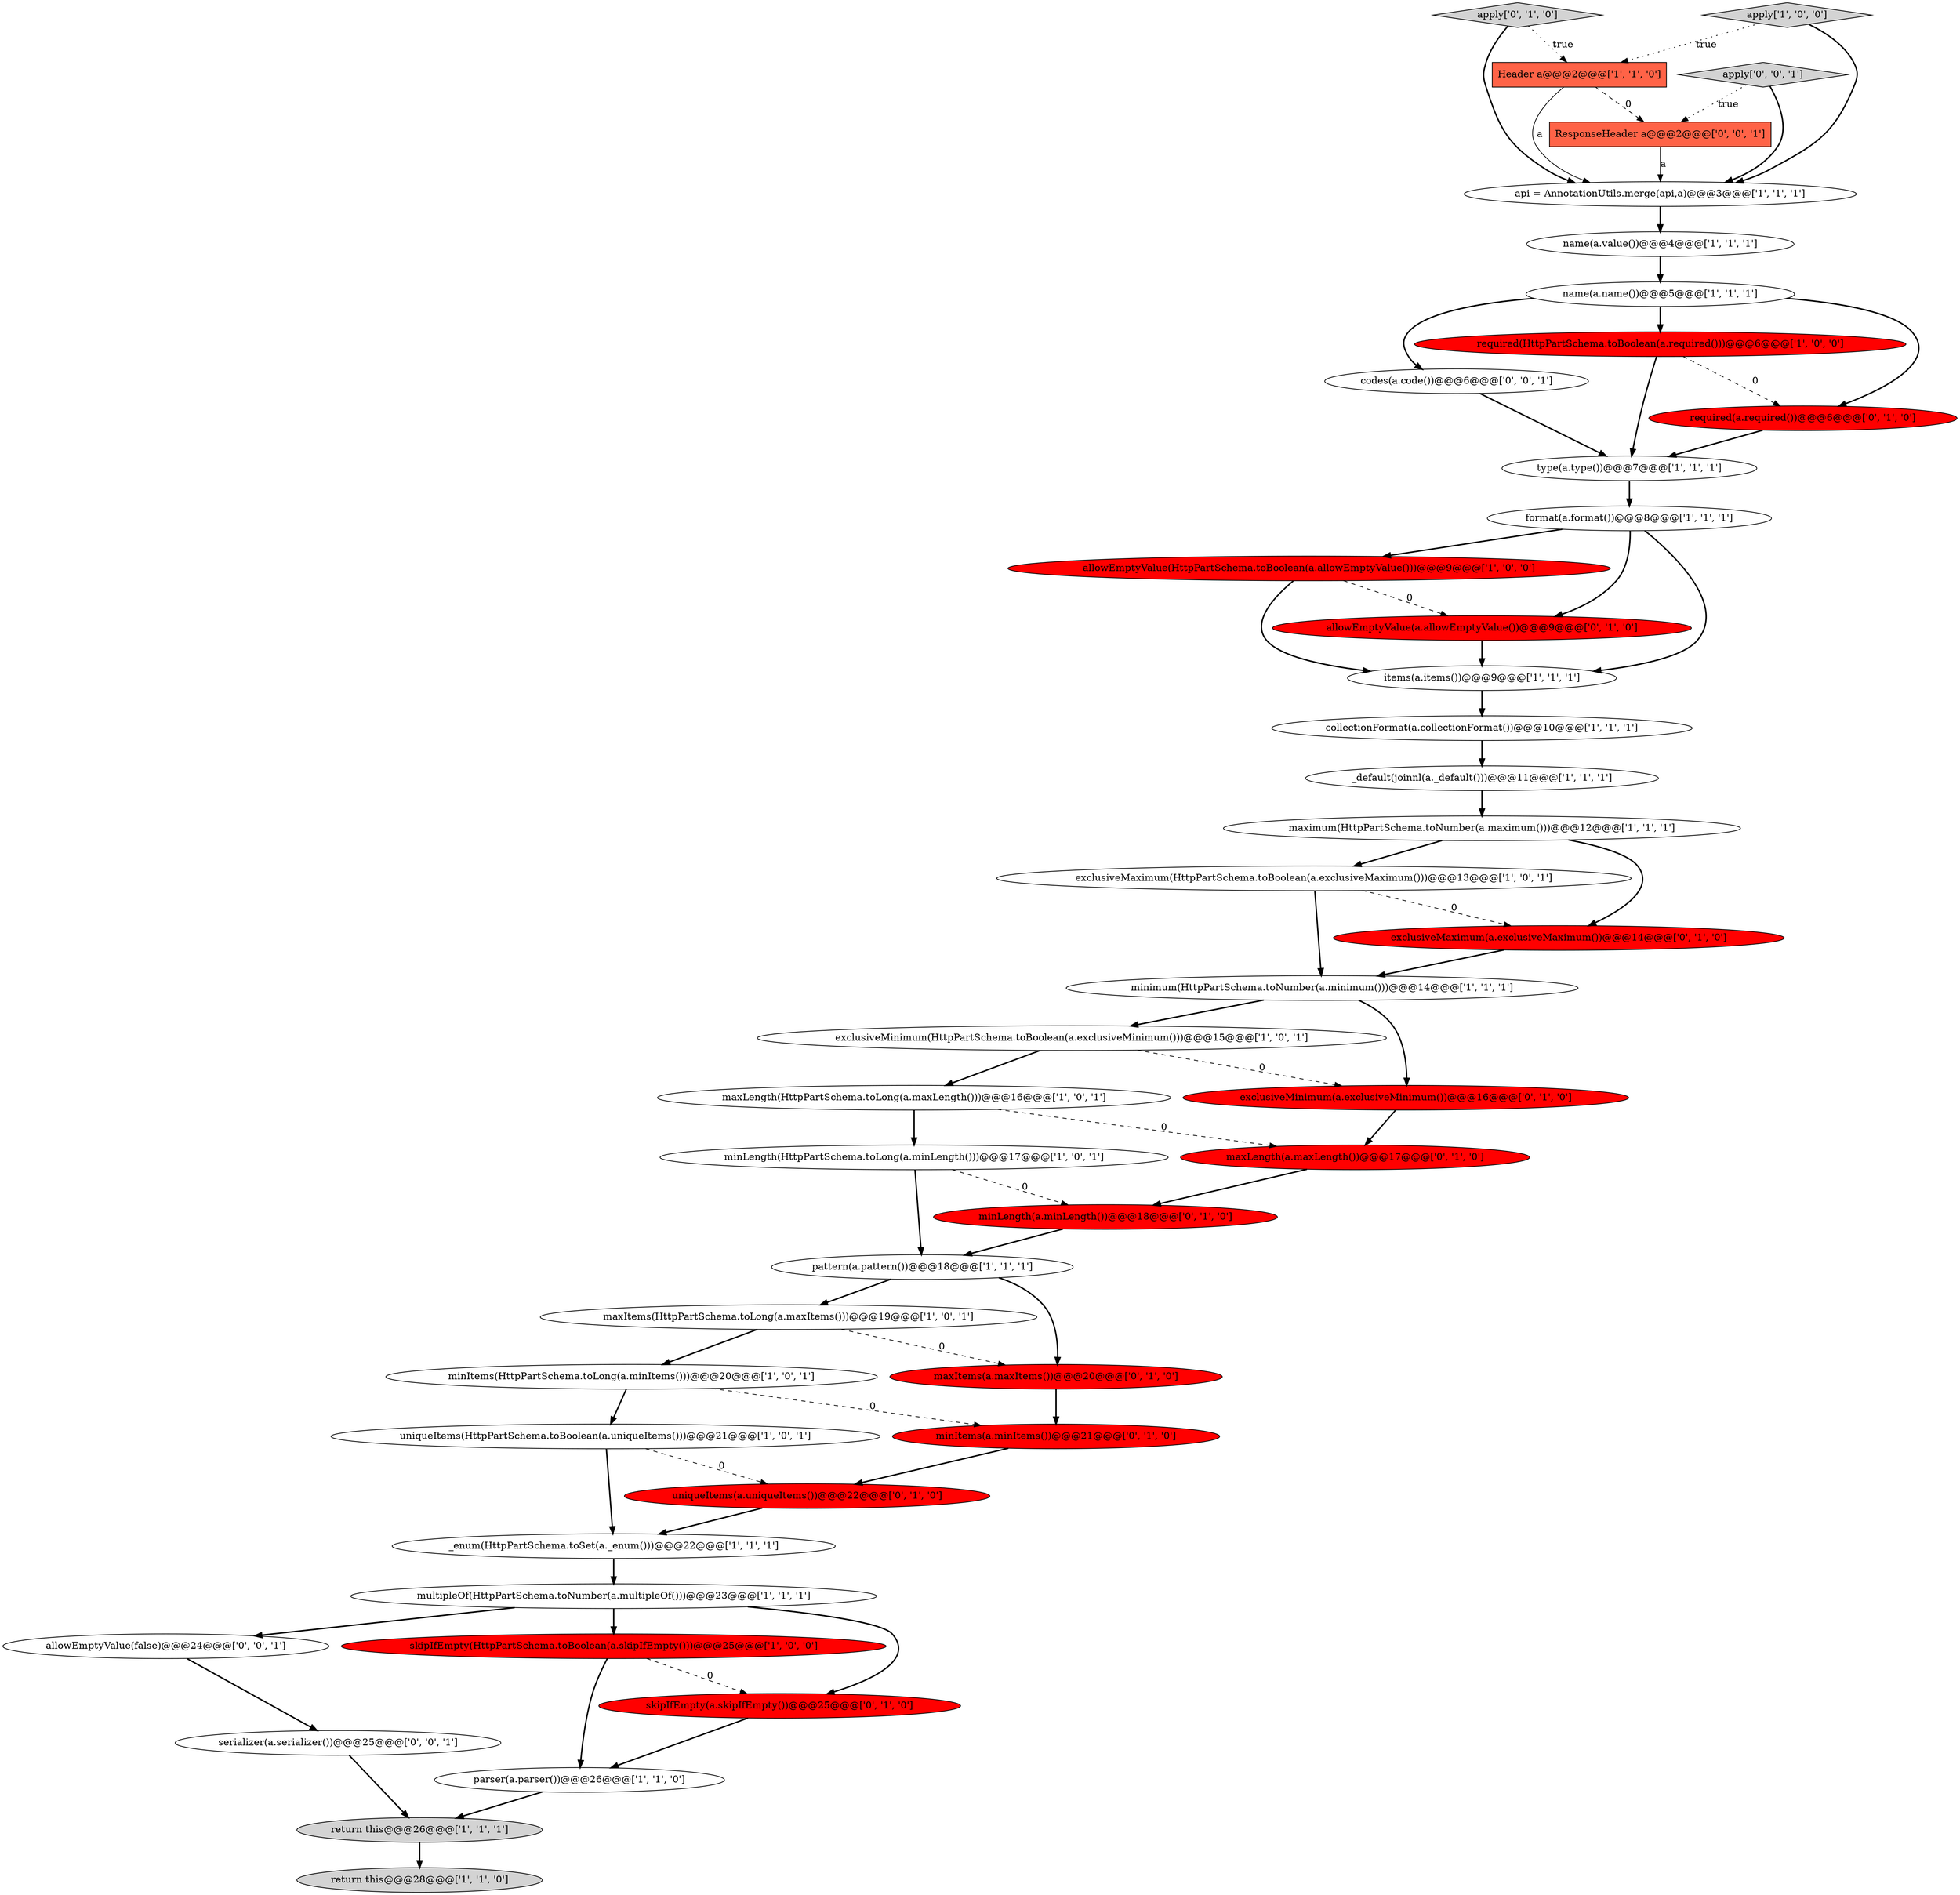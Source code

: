 digraph {
25 [style = filled, label = "minimum(HttpPartSchema.toNumber(a.minimum()))@@@14@@@['1', '1', '1']", fillcolor = white, shape = ellipse image = "AAA0AAABBB1BBB"];
23 [style = filled, label = "skipIfEmpty(HttpPartSchema.toBoolean(a.skipIfEmpty()))@@@25@@@['1', '0', '0']", fillcolor = red, shape = ellipse image = "AAA1AAABBB1BBB"];
38 [style = filled, label = "maxItems(a.maxItems())@@@20@@@['0', '1', '0']", fillcolor = red, shape = ellipse image = "AAA1AAABBB2BBB"];
3 [style = filled, label = "return this@@@26@@@['1', '1', '1']", fillcolor = lightgray, shape = ellipse image = "AAA0AAABBB1BBB"];
10 [style = filled, label = "exclusiveMinimum(HttpPartSchema.toBoolean(a.exclusiveMinimum()))@@@15@@@['1', '0', '1']", fillcolor = white, shape = ellipse image = "AAA0AAABBB1BBB"];
21 [style = filled, label = "items(a.items())@@@9@@@['1', '1', '1']", fillcolor = white, shape = ellipse image = "AAA0AAABBB1BBB"];
30 [style = filled, label = "minLength(a.minLength())@@@18@@@['0', '1', '0']", fillcolor = red, shape = ellipse image = "AAA1AAABBB2BBB"];
13 [style = filled, label = "uniqueItems(HttpPartSchema.toBoolean(a.uniqueItems()))@@@21@@@['1', '0', '1']", fillcolor = white, shape = ellipse image = "AAA0AAABBB1BBB"];
1 [style = filled, label = "exclusiveMaximum(HttpPartSchema.toBoolean(a.exclusiveMaximum()))@@@13@@@['1', '0', '1']", fillcolor = white, shape = ellipse image = "AAA0AAABBB1BBB"];
41 [style = filled, label = "codes(a.code())@@@6@@@['0', '0', '1']", fillcolor = white, shape = ellipse image = "AAA0AAABBB3BBB"];
12 [style = filled, label = "api = AnnotationUtils.merge(api,a)@@@3@@@['1', '1', '1']", fillcolor = white, shape = ellipse image = "AAA0AAABBB1BBB"];
16 [style = filled, label = "maxItems(HttpPartSchema.toLong(a.maxItems()))@@@19@@@['1', '0', '1']", fillcolor = white, shape = ellipse image = "AAA0AAABBB1BBB"];
24 [style = filled, label = "required(HttpPartSchema.toBoolean(a.required()))@@@6@@@['1', '0', '0']", fillcolor = red, shape = ellipse image = "AAA1AAABBB1BBB"];
29 [style = filled, label = "apply['0', '1', '0']", fillcolor = lightgray, shape = diamond image = "AAA0AAABBB2BBB"];
2 [style = filled, label = "maxLength(HttpPartSchema.toLong(a.maxLength()))@@@16@@@['1', '0', '1']", fillcolor = white, shape = ellipse image = "AAA0AAABBB1BBB"];
33 [style = filled, label = "maxLength(a.maxLength())@@@17@@@['0', '1', '0']", fillcolor = red, shape = ellipse image = "AAA1AAABBB2BBB"];
18 [style = filled, label = "return this@@@28@@@['1', '1', '0']", fillcolor = lightgray, shape = ellipse image = "AAA0AAABBB1BBB"];
4 [style = filled, label = "apply['1', '0', '0']", fillcolor = lightgray, shape = diamond image = "AAA0AAABBB1BBB"];
27 [style = filled, label = "multipleOf(HttpPartSchema.toNumber(a.multipleOf()))@@@23@@@['1', '1', '1']", fillcolor = white, shape = ellipse image = "AAA0AAABBB1BBB"];
36 [style = filled, label = "required(a.required())@@@6@@@['0', '1', '0']", fillcolor = red, shape = ellipse image = "AAA1AAABBB2BBB"];
34 [style = filled, label = "minItems(a.minItems())@@@21@@@['0', '1', '0']", fillcolor = red, shape = ellipse image = "AAA1AAABBB2BBB"];
40 [style = filled, label = "allowEmptyValue(false)@@@24@@@['0', '0', '1']", fillcolor = white, shape = ellipse image = "AAA0AAABBB3BBB"];
11 [style = filled, label = "pattern(a.pattern())@@@18@@@['1', '1', '1']", fillcolor = white, shape = ellipse image = "AAA0AAABBB1BBB"];
9 [style = filled, label = "maximum(HttpPartSchema.toNumber(a.maximum()))@@@12@@@['1', '1', '1']", fillcolor = white, shape = ellipse image = "AAA0AAABBB1BBB"];
31 [style = filled, label = "allowEmptyValue(a.allowEmptyValue())@@@9@@@['0', '1', '0']", fillcolor = red, shape = ellipse image = "AAA1AAABBB2BBB"];
17 [style = filled, label = "_default(joinnl(a._default()))@@@11@@@['1', '1', '1']", fillcolor = white, shape = ellipse image = "AAA0AAABBB1BBB"];
20 [style = filled, label = "Header a@@@2@@@['1', '1', '0']", fillcolor = tomato, shape = box image = "AAA0AAABBB1BBB"];
39 [style = filled, label = "apply['0', '0', '1']", fillcolor = lightgray, shape = diamond image = "AAA0AAABBB3BBB"];
37 [style = filled, label = "exclusiveMaximum(a.exclusiveMaximum())@@@14@@@['0', '1', '0']", fillcolor = red, shape = ellipse image = "AAA1AAABBB2BBB"];
0 [style = filled, label = "_enum(HttpPartSchema.toSet(a._enum()))@@@22@@@['1', '1', '1']", fillcolor = white, shape = ellipse image = "AAA0AAABBB1BBB"];
5 [style = filled, label = "type(a.type())@@@7@@@['1', '1', '1']", fillcolor = white, shape = ellipse image = "AAA0AAABBB1BBB"];
28 [style = filled, label = "skipIfEmpty(a.skipIfEmpty())@@@25@@@['0', '1', '0']", fillcolor = red, shape = ellipse image = "AAA1AAABBB2BBB"];
43 [style = filled, label = "serializer(a.serializer())@@@25@@@['0', '0', '1']", fillcolor = white, shape = ellipse image = "AAA0AAABBB3BBB"];
22 [style = filled, label = "name(a.value())@@@4@@@['1', '1', '1']", fillcolor = white, shape = ellipse image = "AAA0AAABBB1BBB"];
8 [style = filled, label = "allowEmptyValue(HttpPartSchema.toBoolean(a.allowEmptyValue()))@@@9@@@['1', '0', '0']", fillcolor = red, shape = ellipse image = "AAA1AAABBB1BBB"];
7 [style = filled, label = "collectionFormat(a.collectionFormat())@@@10@@@['1', '1', '1']", fillcolor = white, shape = ellipse image = "AAA0AAABBB1BBB"];
42 [style = filled, label = "ResponseHeader a@@@2@@@['0', '0', '1']", fillcolor = tomato, shape = box image = "AAA0AAABBB3BBB"];
26 [style = filled, label = "minItems(HttpPartSchema.toLong(a.minItems()))@@@20@@@['1', '0', '1']", fillcolor = white, shape = ellipse image = "AAA0AAABBB1BBB"];
32 [style = filled, label = "exclusiveMinimum(a.exclusiveMinimum())@@@16@@@['0', '1', '0']", fillcolor = red, shape = ellipse image = "AAA1AAABBB2BBB"];
6 [style = filled, label = "name(a.name())@@@5@@@['1', '1', '1']", fillcolor = white, shape = ellipse image = "AAA0AAABBB1BBB"];
14 [style = filled, label = "parser(a.parser())@@@26@@@['1', '1', '0']", fillcolor = white, shape = ellipse image = "AAA0AAABBB1BBB"];
15 [style = filled, label = "minLength(HttpPartSchema.toLong(a.minLength()))@@@17@@@['1', '0', '1']", fillcolor = white, shape = ellipse image = "AAA0AAABBB1BBB"];
19 [style = filled, label = "format(a.format())@@@8@@@['1', '1', '1']", fillcolor = white, shape = ellipse image = "AAA0AAABBB1BBB"];
35 [style = filled, label = "uniqueItems(a.uniqueItems())@@@22@@@['0', '1', '0']", fillcolor = red, shape = ellipse image = "AAA1AAABBB2BBB"];
11->16 [style = bold, label=""];
14->3 [style = bold, label=""];
1->37 [style = dashed, label="0"];
16->38 [style = dashed, label="0"];
7->17 [style = bold, label=""];
11->38 [style = bold, label=""];
20->12 [style = solid, label="a"];
42->12 [style = solid, label="a"];
13->35 [style = dashed, label="0"];
19->31 [style = bold, label=""];
0->27 [style = bold, label=""];
17->9 [style = bold, label=""];
37->25 [style = bold, label=""];
27->28 [style = bold, label=""];
23->28 [style = dashed, label="0"];
4->20 [style = dotted, label="true"];
16->26 [style = bold, label=""];
25->32 [style = bold, label=""];
15->30 [style = dashed, label="0"];
6->24 [style = bold, label=""];
31->21 [style = bold, label=""];
39->42 [style = dotted, label="true"];
29->20 [style = dotted, label="true"];
6->36 [style = bold, label=""];
32->33 [style = bold, label=""];
19->8 [style = bold, label=""];
26->13 [style = bold, label=""];
24->5 [style = bold, label=""];
9->37 [style = bold, label=""];
28->14 [style = bold, label=""];
3->18 [style = bold, label=""];
23->14 [style = bold, label=""];
5->19 [style = bold, label=""];
30->11 [style = bold, label=""];
35->0 [style = bold, label=""];
43->3 [style = bold, label=""];
29->12 [style = bold, label=""];
20->42 [style = dashed, label="0"];
15->11 [style = bold, label=""];
10->32 [style = dashed, label="0"];
2->15 [style = bold, label=""];
6->41 [style = bold, label=""];
38->34 [style = bold, label=""];
39->12 [style = bold, label=""];
33->30 [style = bold, label=""];
8->21 [style = bold, label=""];
21->7 [style = bold, label=""];
4->12 [style = bold, label=""];
13->0 [style = bold, label=""];
25->10 [style = bold, label=""];
10->2 [style = bold, label=""];
27->23 [style = bold, label=""];
36->5 [style = bold, label=""];
27->40 [style = bold, label=""];
34->35 [style = bold, label=""];
40->43 [style = bold, label=""];
8->31 [style = dashed, label="0"];
2->33 [style = dashed, label="0"];
9->1 [style = bold, label=""];
26->34 [style = dashed, label="0"];
24->36 [style = dashed, label="0"];
1->25 [style = bold, label=""];
12->22 [style = bold, label=""];
22->6 [style = bold, label=""];
41->5 [style = bold, label=""];
19->21 [style = bold, label=""];
}
